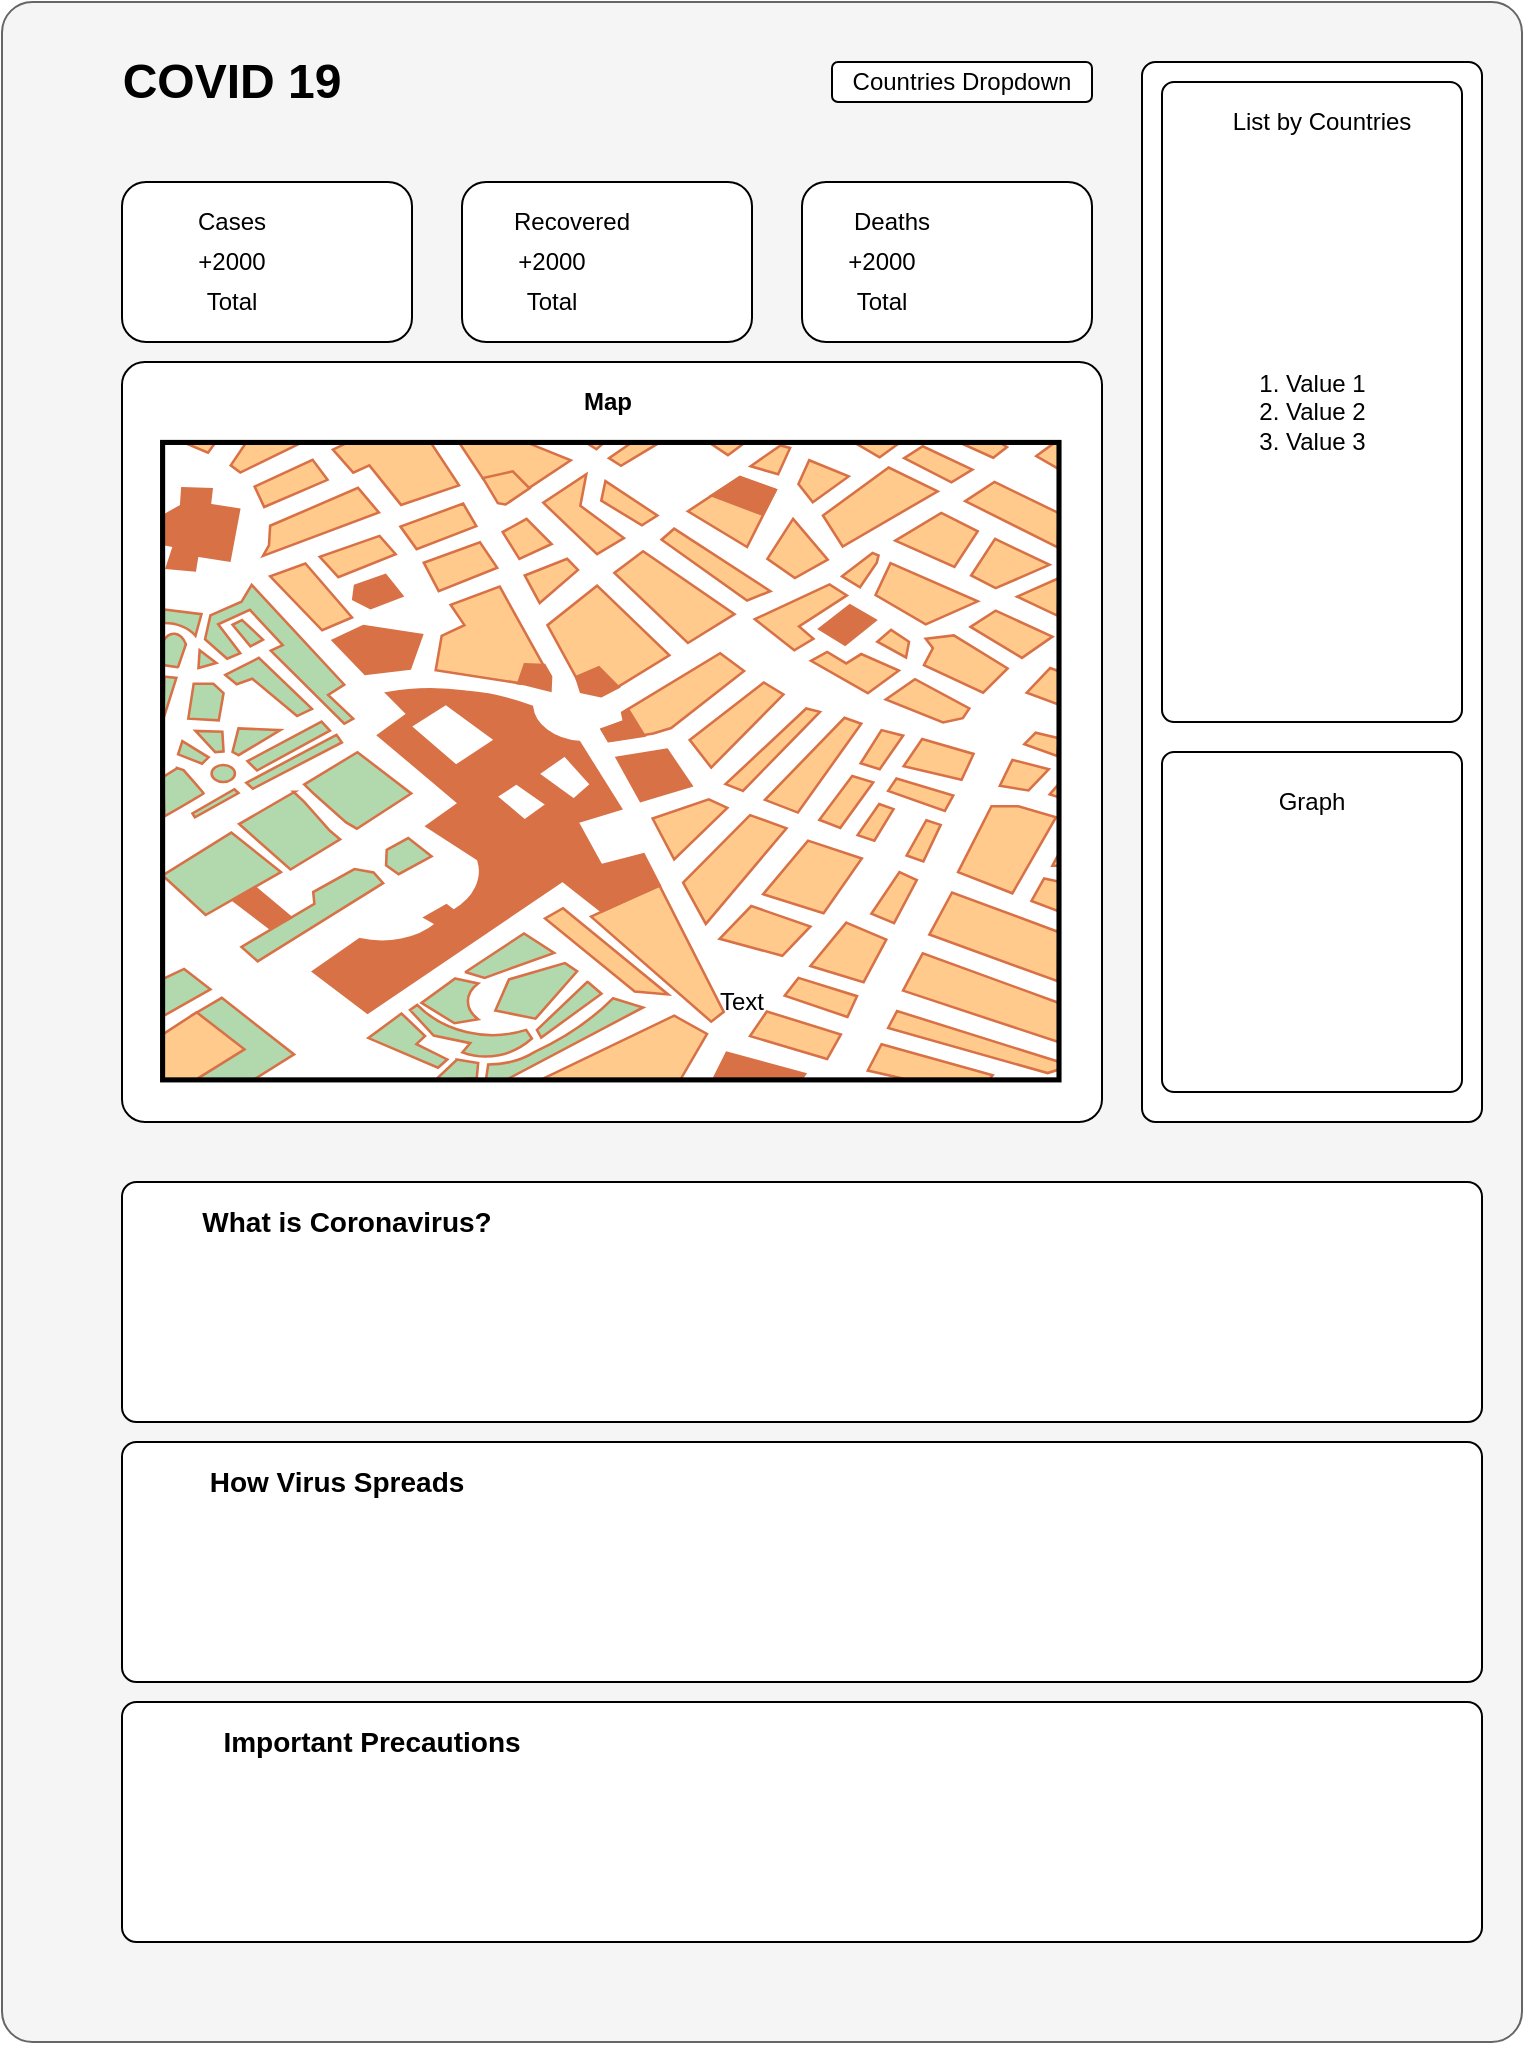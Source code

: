 <mxfile version="13.5.3" type="google"><diagram id="C5RBs43oDa-KdzZeNtuy" name="Page-1"><mxGraphModel dx="1038" dy="617" grid="1" gridSize="10" guides="1" tooltips="1" connect="1" arrows="1" fold="1" page="1" pageScale="1" pageWidth="827" pageHeight="1169" math="0" shadow="0"><root><mxCell id="WIyWlLk6GJQsqaUBKTNV-0"/><mxCell id="WIyWlLk6GJQsqaUBKTNV-1" parent="WIyWlLk6GJQsqaUBKTNV-0"/><mxCell id="Xey3kHXDPpJviiTUhYHr-0" value="" style="rounded=1;whiteSpace=wrap;html=1;arcSize=2;fillColor=#f5f5f5;strokeColor=#666666;fontColor=#333333;" vertex="1" parent="WIyWlLk6GJQsqaUBKTNV-1"><mxGeometry x="40" y="40" width="760" height="1020" as="geometry"/></mxCell><mxCell id="Xey3kHXDPpJviiTUhYHr-1" value="&lt;b&gt;&lt;font style=&quot;font-size: 24px&quot;&gt;COVID 19&lt;/font&gt;&lt;/b&gt;" style="text;html=1;strokeColor=none;fillColor=none;align=center;verticalAlign=middle;whiteSpace=wrap;rounded=0;" vertex="1" parent="WIyWlLk6GJQsqaUBKTNV-1"><mxGeometry x="70" y="70" width="170" height="20" as="geometry"/></mxCell><mxCell id="Xey3kHXDPpJviiTUhYHr-2" value="Countries Dropdown" style="rounded=1;whiteSpace=wrap;html=1;" vertex="1" parent="WIyWlLk6GJQsqaUBKTNV-1"><mxGeometry x="455" y="70" width="130" height="20" as="geometry"/></mxCell><mxCell id="Xey3kHXDPpJviiTUhYHr-4" value="" style="rounded=1;whiteSpace=wrap;html=1;" vertex="1" parent="WIyWlLk6GJQsqaUBKTNV-1"><mxGeometry x="100" y="130" width="145" height="80" as="geometry"/></mxCell><mxCell id="Xey3kHXDPpJviiTUhYHr-7" value="" style="rounded=1;whiteSpace=wrap;html=1;" vertex="1" parent="WIyWlLk6GJQsqaUBKTNV-1"><mxGeometry x="270" y="130" width="145" height="80" as="geometry"/></mxCell><mxCell id="Xey3kHXDPpJviiTUhYHr-8" value="" style="rounded=1;whiteSpace=wrap;html=1;" vertex="1" parent="WIyWlLk6GJQsqaUBKTNV-1"><mxGeometry x="440" y="130" width="145" height="80" as="geometry"/></mxCell><mxCell id="Xey3kHXDPpJviiTUhYHr-11" value="Cases" style="text;html=1;strokeColor=none;fillColor=none;align=center;verticalAlign=middle;whiteSpace=wrap;rounded=0;" vertex="1" parent="WIyWlLk6GJQsqaUBKTNV-1"><mxGeometry x="135" y="140" width="40" height="20" as="geometry"/></mxCell><mxCell id="Xey3kHXDPpJviiTUhYHr-12" value="+2000" style="text;html=1;strokeColor=none;fillColor=none;align=center;verticalAlign=middle;whiteSpace=wrap;rounded=0;" vertex="1" parent="WIyWlLk6GJQsqaUBKTNV-1"><mxGeometry x="135" y="160" width="40" height="20" as="geometry"/></mxCell><mxCell id="Xey3kHXDPpJviiTUhYHr-13" value="Total" style="text;html=1;strokeColor=none;fillColor=none;align=center;verticalAlign=middle;whiteSpace=wrap;rounded=0;" vertex="1" parent="WIyWlLk6GJQsqaUBKTNV-1"><mxGeometry x="135" y="180" width="40" height="20" as="geometry"/></mxCell><mxCell id="Xey3kHXDPpJviiTUhYHr-15" value="Recovered" style="text;html=1;strokeColor=none;fillColor=none;align=center;verticalAlign=middle;whiteSpace=wrap;rounded=0;" vertex="1" parent="WIyWlLk6GJQsqaUBKTNV-1"><mxGeometry x="310" y="140" width="30" height="20" as="geometry"/></mxCell><mxCell id="Xey3kHXDPpJviiTUhYHr-16" value="+2000" style="text;html=1;strokeColor=none;fillColor=none;align=center;verticalAlign=middle;whiteSpace=wrap;rounded=0;" vertex="1" parent="WIyWlLk6GJQsqaUBKTNV-1"><mxGeometry x="290" y="160" width="50" height="20" as="geometry"/></mxCell><mxCell id="Xey3kHXDPpJviiTUhYHr-17" value="Total" style="text;html=1;strokeColor=none;fillColor=none;align=center;verticalAlign=middle;whiteSpace=wrap;rounded=0;" vertex="1" parent="WIyWlLk6GJQsqaUBKTNV-1"><mxGeometry x="290" y="180" width="50" height="20" as="geometry"/></mxCell><mxCell id="Xey3kHXDPpJviiTUhYHr-19" value="Deaths" style="text;html=1;strokeColor=none;fillColor=none;align=center;verticalAlign=middle;whiteSpace=wrap;rounded=0;" vertex="1" parent="WIyWlLk6GJQsqaUBKTNV-1"><mxGeometry x="470" y="145" width="30" height="10" as="geometry"/></mxCell><mxCell id="Xey3kHXDPpJviiTUhYHr-20" value="+2000" style="text;html=1;strokeColor=none;fillColor=none;align=center;verticalAlign=middle;whiteSpace=wrap;rounded=0;" vertex="1" parent="WIyWlLk6GJQsqaUBKTNV-1"><mxGeometry x="455" y="160" width="50" height="20" as="geometry"/></mxCell><mxCell id="Xey3kHXDPpJviiTUhYHr-21" value="Total" style="text;html=1;strokeColor=none;fillColor=none;align=center;verticalAlign=middle;whiteSpace=wrap;rounded=0;" vertex="1" parent="WIyWlLk6GJQsqaUBKTNV-1"><mxGeometry x="455" y="180" width="50" height="20" as="geometry"/></mxCell><mxCell id="Xey3kHXDPpJviiTUhYHr-22" value="" style="rounded=1;whiteSpace=wrap;html=1;arcSize=4;" vertex="1" parent="WIyWlLk6GJQsqaUBKTNV-1"><mxGeometry x="610" y="70" width="170" height="530" as="geometry"/></mxCell><mxCell id="Xey3kHXDPpJviiTUhYHr-23" value="" style="rounded=1;whiteSpace=wrap;html=1;arcSize=4;" vertex="1" parent="WIyWlLk6GJQsqaUBKTNV-1"><mxGeometry x="620" y="80" width="150" height="320" as="geometry"/></mxCell><mxCell id="Xey3kHXDPpJviiTUhYHr-24" value="" style="rounded=1;whiteSpace=wrap;html=1;arcSize=4;" vertex="1" parent="WIyWlLk6GJQsqaUBKTNV-1"><mxGeometry x="620" y="415" width="150" height="170" as="geometry"/></mxCell><mxCell id="Xey3kHXDPpJviiTUhYHr-25" value="List by Countries" style="text;html=1;strokeColor=none;fillColor=none;align=center;verticalAlign=middle;whiteSpace=wrap;rounded=0;" vertex="1" parent="WIyWlLk6GJQsqaUBKTNV-1"><mxGeometry x="640" y="90" width="120" height="20" as="geometry"/></mxCell><mxCell id="Xey3kHXDPpJviiTUhYHr-26" value="Graph" style="text;html=1;strokeColor=none;fillColor=none;align=center;verticalAlign=middle;whiteSpace=wrap;rounded=0;" vertex="1" parent="WIyWlLk6GJQsqaUBKTNV-1"><mxGeometry x="635" y="430" width="120" height="20" as="geometry"/></mxCell><mxCell id="Xey3kHXDPpJviiTUhYHr-27" value="" style="rounded=1;whiteSpace=wrap;html=1;arcSize=3;" vertex="1" parent="WIyWlLk6GJQsqaUBKTNV-1"><mxGeometry x="100" y="220" width="490" height="380" as="geometry"/></mxCell><mxCell id="Xey3kHXDPpJviiTUhYHr-28" value="&lt;b&gt;Map&lt;/b&gt;" style="text;html=1;strokeColor=none;fillColor=none;align=center;verticalAlign=middle;whiteSpace=wrap;rounded=0;" vertex="1" parent="WIyWlLk6GJQsqaUBKTNV-1"><mxGeometry x="322.5" y="230" width="40" height="20" as="geometry"/></mxCell><mxCell id="Xey3kHXDPpJviiTUhYHr-29" value="&lt;ol&gt;&lt;li&gt;Value 1&lt;/li&gt;&lt;li&gt;Value 2&lt;/li&gt;&lt;li&gt;Value 3&lt;/li&gt;&lt;/ol&gt;" style="text;strokeColor=none;fillColor=none;html=1;whiteSpace=wrap;verticalAlign=middle;overflow=hidden;" vertex="1" parent="WIyWlLk6GJQsqaUBKTNV-1"><mxGeometry x="640" y="110" width="100" height="270" as="geometry"/></mxCell><mxCell id="Xey3kHXDPpJviiTUhYHr-30" value="" style="verticalLabelPosition=bottom;shadow=0;dashed=0;align=center;html=1;verticalAlign=top;strokeWidth=1;shape=mxgraph.mockup.misc.map;" vertex="1" parent="WIyWlLk6GJQsqaUBKTNV-1"><mxGeometry x="120" y="260" width="450" height="320" as="geometry"/></mxCell><mxCell id="Xey3kHXDPpJviiTUhYHr-31" value="" style="rounded=1;whiteSpace=wrap;html=1;arcSize=6;" vertex="1" parent="WIyWlLk6GJQsqaUBKTNV-1"><mxGeometry x="100" y="630" width="680" height="120" as="geometry"/></mxCell><mxCell id="Xey3kHXDPpJviiTUhYHr-32" value="Text" style="text;html=1;strokeColor=none;fillColor=none;align=center;verticalAlign=middle;whiteSpace=wrap;rounded=0;" vertex="1" parent="WIyWlLk6GJQsqaUBKTNV-1"><mxGeometry x="390" y="530" width="40" height="20" as="geometry"/></mxCell><mxCell id="Xey3kHXDPpJviiTUhYHr-33" value="&lt;b&gt;&lt;font style=&quot;font-size: 14px&quot;&gt;What is Coronavirus?&lt;/font&gt;&lt;/b&gt;" style="text;html=1;strokeColor=none;fillColor=none;align=center;verticalAlign=middle;whiteSpace=wrap;rounded=0;" vertex="1" parent="WIyWlLk6GJQsqaUBKTNV-1"><mxGeometry x="115" y="640" width="195" height="20" as="geometry"/></mxCell><mxCell id="Xey3kHXDPpJviiTUhYHr-34" value="" style="rounded=1;whiteSpace=wrap;html=1;arcSize=6;" vertex="1" parent="WIyWlLk6GJQsqaUBKTNV-1"><mxGeometry x="100" y="760" width="680" height="120" as="geometry"/></mxCell><mxCell id="Xey3kHXDPpJviiTUhYHr-35" value="&lt;b&gt;&lt;font style=&quot;font-size: 14px&quot;&gt;How Virus Spreads&lt;/font&gt;&lt;/b&gt;" style="text;html=1;strokeColor=none;fillColor=none;align=center;verticalAlign=middle;whiteSpace=wrap;rounded=0;" vertex="1" parent="WIyWlLk6GJQsqaUBKTNV-1"><mxGeometry x="135" y="770" width="145" height="20" as="geometry"/></mxCell><mxCell id="Xey3kHXDPpJviiTUhYHr-36" value="" style="rounded=1;whiteSpace=wrap;html=1;arcSize=6;" vertex="1" parent="WIyWlLk6GJQsqaUBKTNV-1"><mxGeometry x="100" y="890" width="680" height="120" as="geometry"/></mxCell><mxCell id="Xey3kHXDPpJviiTUhYHr-37" value="&lt;b&gt;&lt;font style=&quot;font-size: 14px&quot;&gt;Important Precautions&lt;/font&gt;&lt;/b&gt;" style="text;html=1;strokeColor=none;fillColor=none;align=center;verticalAlign=middle;whiteSpace=wrap;rounded=0;" vertex="1" parent="WIyWlLk6GJQsqaUBKTNV-1"><mxGeometry x="140" y="900" width="170" height="20" as="geometry"/></mxCell></root></mxGraphModel></diagram></mxfile>